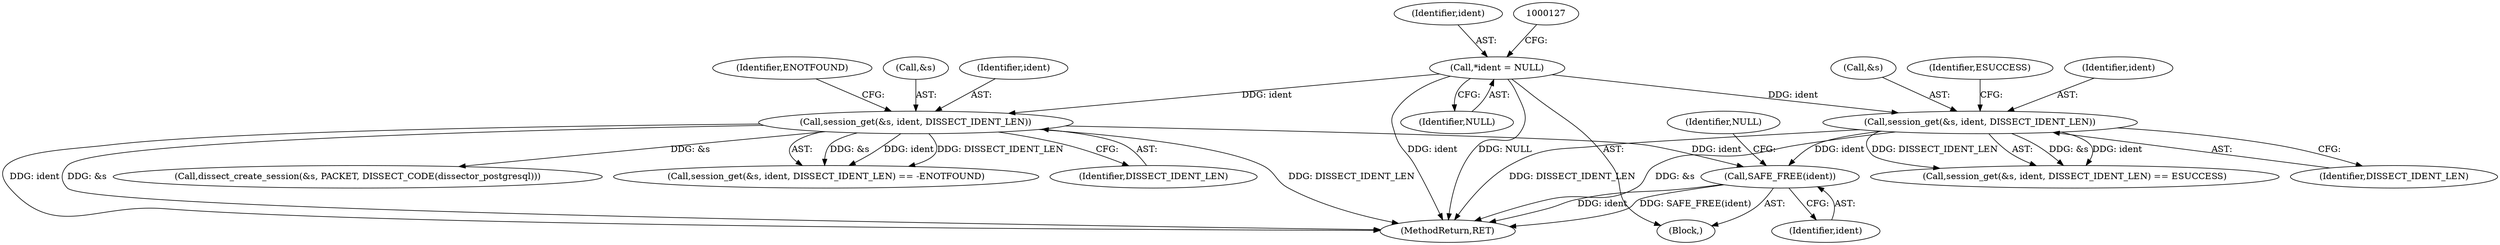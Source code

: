 digraph "0_ettercap_e3abe7d7585ecc420a7cab73313216613aadad5a@pointer" {
"1000568" [label="(Call,SAFE_FREE(ident))"];
"1000158" [label="(Call,session_get(&s, ident, DISSECT_IDENT_LEN))"];
"1000121" [label="(Call,*ident = NULL)"];
"1000463" [label="(Call,session_get(&s, ident, DISSECT_IDENT_LEN))"];
"1000161" [label="(Identifier,ident)"];
"1000464" [label="(Call,&s)"];
"1000463" [label="(Call,session_get(&s, ident, DISSECT_IDENT_LEN))"];
"1000123" [label="(Identifier,NULL)"];
"1000568" [label="(Call,SAFE_FREE(ident))"];
"1000203" [label="(Call,dissect_create_session(&s, PACKET, DISSECT_CODE(dissector_postgresql)))"];
"1000569" [label="(Identifier,ident)"];
"1000164" [label="(Identifier,ENOTFOUND)"];
"1000159" [label="(Call,&s)"];
"1000162" [label="(Identifier,DISSECT_IDENT_LEN)"];
"1000157" [label="(Call,session_get(&s, ident, DISSECT_IDENT_LEN) == -ENOTFOUND)"];
"1000468" [label="(Identifier,ESUCCESS)"];
"1000571" [label="(Identifier,NULL)"];
"1000466" [label="(Identifier,ident)"];
"1000121" [label="(Call,*ident = NULL)"];
"1000158" [label="(Call,session_get(&s, ident, DISSECT_IDENT_LEN))"];
"1000113" [label="(Block,)"];
"1000122" [label="(Identifier,ident)"];
"1000467" [label="(Identifier,DISSECT_IDENT_LEN)"];
"1000572" [label="(MethodReturn,RET)"];
"1000462" [label="(Call,session_get(&s, ident, DISSECT_IDENT_LEN) == ESUCCESS)"];
"1000568" -> "1000113"  [label="AST: "];
"1000568" -> "1000569"  [label="CFG: "];
"1000569" -> "1000568"  [label="AST: "];
"1000571" -> "1000568"  [label="CFG: "];
"1000568" -> "1000572"  [label="DDG: ident"];
"1000568" -> "1000572"  [label="DDG: SAFE_FREE(ident)"];
"1000158" -> "1000568"  [label="DDG: ident"];
"1000463" -> "1000568"  [label="DDG: ident"];
"1000158" -> "1000157"  [label="AST: "];
"1000158" -> "1000162"  [label="CFG: "];
"1000159" -> "1000158"  [label="AST: "];
"1000161" -> "1000158"  [label="AST: "];
"1000162" -> "1000158"  [label="AST: "];
"1000164" -> "1000158"  [label="CFG: "];
"1000158" -> "1000572"  [label="DDG: &s"];
"1000158" -> "1000572"  [label="DDG: DISSECT_IDENT_LEN"];
"1000158" -> "1000572"  [label="DDG: ident"];
"1000158" -> "1000157"  [label="DDG: &s"];
"1000158" -> "1000157"  [label="DDG: ident"];
"1000158" -> "1000157"  [label="DDG: DISSECT_IDENT_LEN"];
"1000121" -> "1000158"  [label="DDG: ident"];
"1000158" -> "1000203"  [label="DDG: &s"];
"1000121" -> "1000113"  [label="AST: "];
"1000121" -> "1000123"  [label="CFG: "];
"1000122" -> "1000121"  [label="AST: "];
"1000123" -> "1000121"  [label="AST: "];
"1000127" -> "1000121"  [label="CFG: "];
"1000121" -> "1000572"  [label="DDG: NULL"];
"1000121" -> "1000572"  [label="DDG: ident"];
"1000121" -> "1000463"  [label="DDG: ident"];
"1000463" -> "1000462"  [label="AST: "];
"1000463" -> "1000467"  [label="CFG: "];
"1000464" -> "1000463"  [label="AST: "];
"1000466" -> "1000463"  [label="AST: "];
"1000467" -> "1000463"  [label="AST: "];
"1000468" -> "1000463"  [label="CFG: "];
"1000463" -> "1000572"  [label="DDG: DISSECT_IDENT_LEN"];
"1000463" -> "1000572"  [label="DDG: &s"];
"1000463" -> "1000462"  [label="DDG: &s"];
"1000463" -> "1000462"  [label="DDG: ident"];
"1000463" -> "1000462"  [label="DDG: DISSECT_IDENT_LEN"];
}
